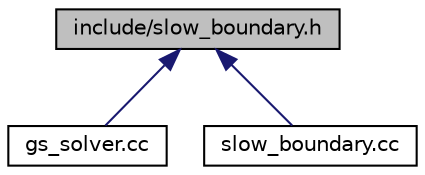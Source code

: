 digraph "include/slow_boundary.h"
{
  edge [fontname="Helvetica",fontsize="10",labelfontname="Helvetica",labelfontsize="10"];
  node [fontname="Helvetica",fontsize="10",shape=record];
  Node1 [label="include/slow_boundary.h",height=0.2,width=0.4,color="black", fillcolor="grey75", style="filled", fontcolor="black"];
  Node1 -> Node2 [dir="back",color="midnightblue",fontsize="10",style="solid",fontname="Helvetica"];
  Node2 [label="gs_solver.cc",height=0.2,width=0.4,color="black", fillcolor="white", style="filled",URL="$gs__solver_8cc.html"];
  Node1 -> Node3 [dir="back",color="midnightblue",fontsize="10",style="solid",fontname="Helvetica"];
  Node3 [label="slow_boundary.cc",height=0.2,width=0.4,color="black", fillcolor="white", style="filled",URL="$slow__boundary_8cc.html",tooltip="Implementation for the SlowBoundary class. "];
}
